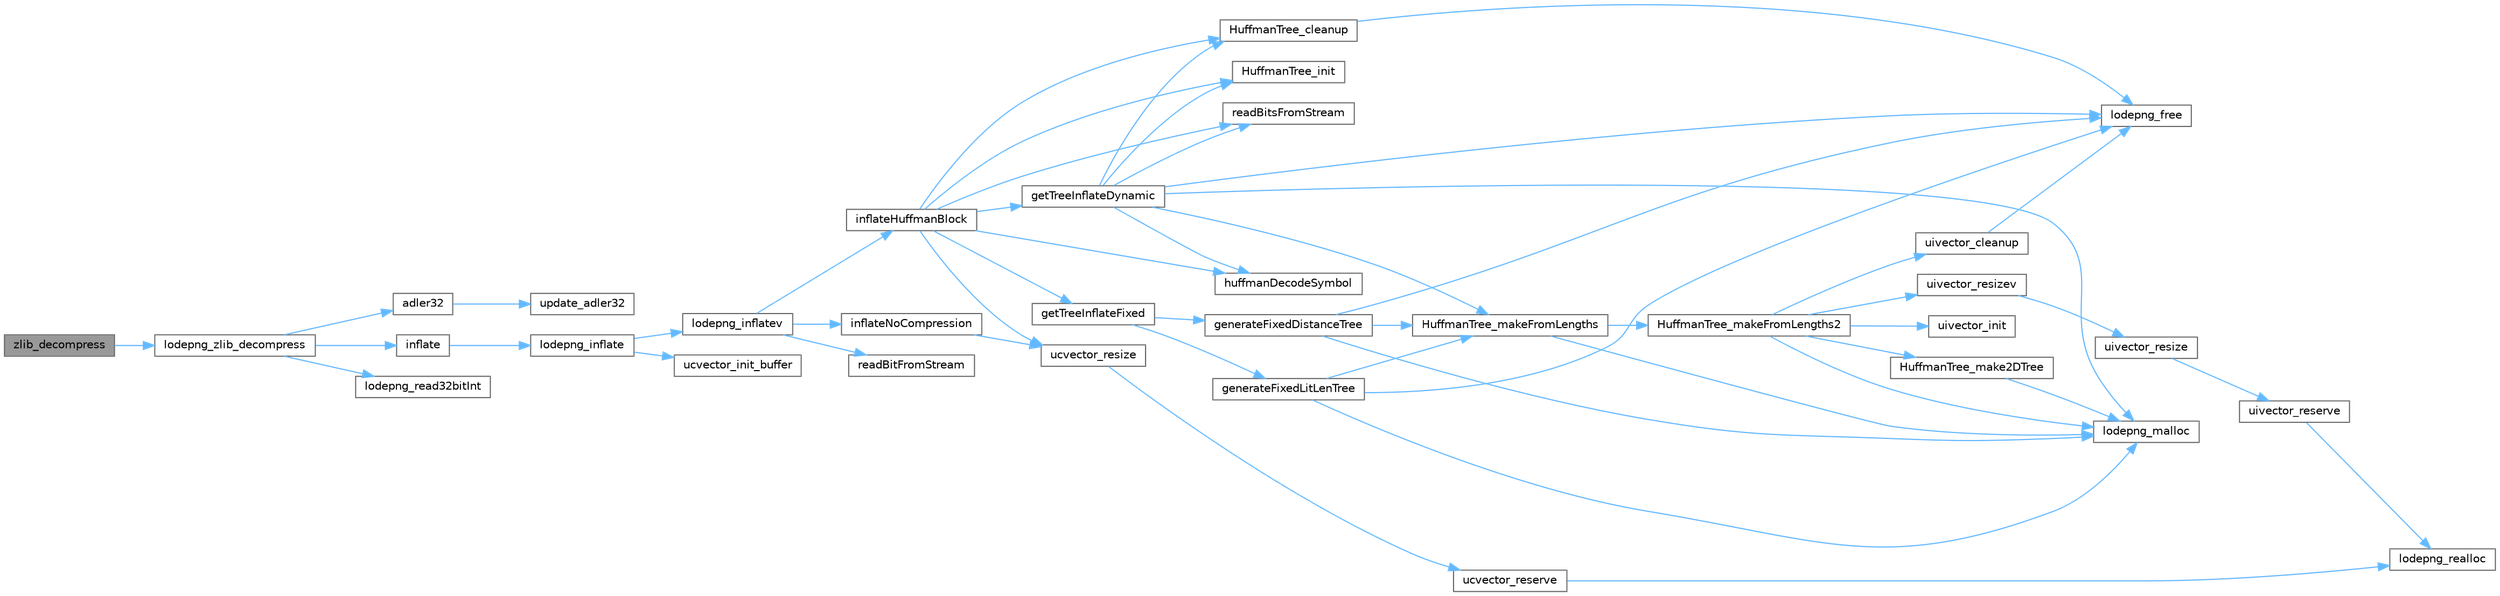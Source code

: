 digraph "zlib_decompress"
{
 // LATEX_PDF_SIZE
  bgcolor="transparent";
  edge [fontname=Helvetica,fontsize=10,labelfontname=Helvetica,labelfontsize=10];
  node [fontname=Helvetica,fontsize=10,shape=box,height=0.2,width=0.4];
  rankdir="LR";
  Node1 [id="Node000001",label="zlib_decompress",height=0.2,width=0.4,color="gray40", fillcolor="grey60", style="filled", fontcolor="black",tooltip=" "];
  Node1 -> Node2 [id="edge50_Node000001_Node000002",color="steelblue1",style="solid",tooltip=" "];
  Node2 [id="Node000002",label="lodepng_zlib_decompress",height=0.2,width=0.4,color="grey40", fillcolor="white", style="filled",URL="$lodepng_8cpp.html#ae66b9c1eeb9c44572bd381a94485e157",tooltip=" "];
  Node2 -> Node3 [id="edge51_Node000002_Node000003",color="steelblue1",style="solid",tooltip=" "];
  Node3 [id="Node000003",label="adler32",height=0.2,width=0.4,color="grey40", fillcolor="white", style="filled",URL="$lodepng_8cpp.html#aaff8570a8cd87fb288946c4465077c8d",tooltip=" "];
  Node3 -> Node4 [id="edge52_Node000003_Node000004",color="steelblue1",style="solid",tooltip=" "];
  Node4 [id="Node000004",label="update_adler32",height=0.2,width=0.4,color="grey40", fillcolor="white", style="filled",URL="$lodepng_8cpp.html#a6b8e3bf04ec5a378eabb8851728421dd",tooltip=" "];
  Node2 -> Node5 [id="edge53_Node000002_Node000005",color="steelblue1",style="solid",tooltip=" "];
  Node5 [id="Node000005",label="inflate",height=0.2,width=0.4,color="grey40", fillcolor="white", style="filled",URL="$lodepng_8cpp.html#a4fa266277c615d29050fa1f8fbbd04d3",tooltip=" "];
  Node5 -> Node6 [id="edge54_Node000005_Node000006",color="steelblue1",style="solid",tooltip=" "];
  Node6 [id="Node000006",label="lodepng_inflate",height=0.2,width=0.4,color="grey40", fillcolor="white", style="filled",URL="$lodepng_8cpp.html#a9c2f61923ad2ce3d47354923ba6df62d",tooltip=" "];
  Node6 -> Node7 [id="edge55_Node000006_Node000007",color="steelblue1",style="solid",tooltip=" "];
  Node7 [id="Node000007",label="lodepng_inflatev",height=0.2,width=0.4,color="grey40", fillcolor="white", style="filled",URL="$lodepng_8cpp.html#ab9bde96d8779ba938e3122c30f169c11",tooltip=" "];
  Node7 -> Node8 [id="edge56_Node000007_Node000008",color="steelblue1",style="solid",tooltip=" "];
  Node8 [id="Node000008",label="inflateHuffmanBlock",height=0.2,width=0.4,color="grey40", fillcolor="white", style="filled",URL="$lodepng_8cpp.html#a81bb15a46d4af11cbc78bb671971b099",tooltip=" "];
  Node8 -> Node9 [id="edge57_Node000008_Node000009",color="steelblue1",style="solid",tooltip=" "];
  Node9 [id="Node000009",label="getTreeInflateDynamic",height=0.2,width=0.4,color="grey40", fillcolor="white", style="filled",URL="$lodepng_8cpp.html#a83644e0bc7e164a26131b1b369907d3b",tooltip=" "];
  Node9 -> Node10 [id="edge58_Node000009_Node000010",color="steelblue1",style="solid",tooltip=" "];
  Node10 [id="Node000010",label="huffmanDecodeSymbol",height=0.2,width=0.4,color="grey40", fillcolor="white", style="filled",URL="$lodepng_8cpp.html#abf89fc00646f5514a9b1c4f69785e052",tooltip=" "];
  Node9 -> Node11 [id="edge59_Node000009_Node000011",color="steelblue1",style="solid",tooltip=" "];
  Node11 [id="Node000011",label="HuffmanTree_cleanup",height=0.2,width=0.4,color="grey40", fillcolor="white", style="filled",URL="$lodepng_8cpp.html#a3228e11a4562c70c9fb78931eb6eb44a",tooltip=" "];
  Node11 -> Node12 [id="edge60_Node000011_Node000012",color="steelblue1",style="solid",tooltip=" "];
  Node12 [id="Node000012",label="lodepng_free",height=0.2,width=0.4,color="grey40", fillcolor="white", style="filled",URL="$lodepng_8cpp.html#a5cabd4078527ba33b78791fac7e8b15c",tooltip=" "];
  Node9 -> Node13 [id="edge61_Node000009_Node000013",color="steelblue1",style="solid",tooltip=" "];
  Node13 [id="Node000013",label="HuffmanTree_init",height=0.2,width=0.4,color="grey40", fillcolor="white", style="filled",URL="$lodepng_8cpp.html#a37cb427b175e04defdc48569b76a375c",tooltip=" "];
  Node9 -> Node14 [id="edge62_Node000009_Node000014",color="steelblue1",style="solid",tooltip=" "];
  Node14 [id="Node000014",label="HuffmanTree_makeFromLengths",height=0.2,width=0.4,color="grey40", fillcolor="white", style="filled",URL="$lodepng_8cpp.html#aba97231d47c3cb5538a30bb0cd4be7e9",tooltip=" "];
  Node14 -> Node15 [id="edge63_Node000014_Node000015",color="steelblue1",style="solid",tooltip=" "];
  Node15 [id="Node000015",label="HuffmanTree_makeFromLengths2",height=0.2,width=0.4,color="grey40", fillcolor="white", style="filled",URL="$lodepng_8cpp.html#a6dd288bb82383b61cb04855b6a38680a",tooltip=" "];
  Node15 -> Node16 [id="edge64_Node000015_Node000016",color="steelblue1",style="solid",tooltip=" "];
  Node16 [id="Node000016",label="HuffmanTree_make2DTree",height=0.2,width=0.4,color="grey40", fillcolor="white", style="filled",URL="$lodepng_8cpp.html#aadc61a27e58bef1cc7722ea172bf58fd",tooltip=" "];
  Node16 -> Node17 [id="edge65_Node000016_Node000017",color="steelblue1",style="solid",tooltip=" "];
  Node17 [id="Node000017",label="lodepng_malloc",height=0.2,width=0.4,color="grey40", fillcolor="white", style="filled",URL="$lodepng_8cpp.html#a15c8edd4f42cb9696d8f837113af9d30",tooltip=" "];
  Node15 -> Node17 [id="edge66_Node000015_Node000017",color="steelblue1",style="solid",tooltip=" "];
  Node15 -> Node18 [id="edge67_Node000015_Node000018",color="steelblue1",style="solid",tooltip=" "];
  Node18 [id="Node000018",label="uivector_cleanup",height=0.2,width=0.4,color="grey40", fillcolor="white", style="filled",URL="$lodepng_8cpp.html#a58616079535e14a89a469632d078d336",tooltip=" "];
  Node18 -> Node12 [id="edge68_Node000018_Node000012",color="steelblue1",style="solid",tooltip=" "];
  Node15 -> Node19 [id="edge69_Node000015_Node000019",color="steelblue1",style="solid",tooltip=" "];
  Node19 [id="Node000019",label="uivector_init",height=0.2,width=0.4,color="grey40", fillcolor="white", style="filled",URL="$lodepng_8cpp.html#aa03164e774d0dea9886ccdbb3f591f49",tooltip=" "];
  Node15 -> Node20 [id="edge70_Node000015_Node000020",color="steelblue1",style="solid",tooltip=" "];
  Node20 [id="Node000020",label="uivector_resizev",height=0.2,width=0.4,color="grey40", fillcolor="white", style="filled",URL="$lodepng_8cpp.html#a2ceb381bbb52c2fc72946047b58ea11d",tooltip=" "];
  Node20 -> Node21 [id="edge71_Node000020_Node000021",color="steelblue1",style="solid",tooltip=" "];
  Node21 [id="Node000021",label="uivector_resize",height=0.2,width=0.4,color="grey40", fillcolor="white", style="filled",URL="$lodepng_8cpp.html#a348bbe51fbdd2881e2caabe468611a26",tooltip=" "];
  Node21 -> Node22 [id="edge72_Node000021_Node000022",color="steelblue1",style="solid",tooltip=" "];
  Node22 [id="Node000022",label="uivector_reserve",height=0.2,width=0.4,color="grey40", fillcolor="white", style="filled",URL="$lodepng_8cpp.html#a61adf65885d6d7d2ca17cc74c4878da2",tooltip=" "];
  Node22 -> Node23 [id="edge73_Node000022_Node000023",color="steelblue1",style="solid",tooltip=" "];
  Node23 [id="Node000023",label="lodepng_realloc",height=0.2,width=0.4,color="grey40", fillcolor="white", style="filled",URL="$lodepng_8cpp.html#ad7375c56c635fedd36932cf21b703162",tooltip=" "];
  Node14 -> Node17 [id="edge74_Node000014_Node000017",color="steelblue1",style="solid",tooltip=" "];
  Node9 -> Node12 [id="edge75_Node000009_Node000012",color="steelblue1",style="solid",tooltip=" "];
  Node9 -> Node17 [id="edge76_Node000009_Node000017",color="steelblue1",style="solid",tooltip=" "];
  Node9 -> Node24 [id="edge77_Node000009_Node000024",color="steelblue1",style="solid",tooltip=" "];
  Node24 [id="Node000024",label="readBitsFromStream",height=0.2,width=0.4,color="grey40", fillcolor="white", style="filled",URL="$lodepng_8cpp.html#aa7fbb9c4282b81dee9596cf334c7e719",tooltip=" "];
  Node8 -> Node25 [id="edge78_Node000008_Node000025",color="steelblue1",style="solid",tooltip=" "];
  Node25 [id="Node000025",label="getTreeInflateFixed",height=0.2,width=0.4,color="grey40", fillcolor="white", style="filled",URL="$lodepng_8cpp.html#abcd01b659a4a19a50aa61345cec2e89d",tooltip=" "];
  Node25 -> Node26 [id="edge79_Node000025_Node000026",color="steelblue1",style="solid",tooltip=" "];
  Node26 [id="Node000026",label="generateFixedDistanceTree",height=0.2,width=0.4,color="grey40", fillcolor="white", style="filled",URL="$lodepng_8cpp.html#afff6d2d37364f0329eba8b54c380b1ff",tooltip=" "];
  Node26 -> Node14 [id="edge80_Node000026_Node000014",color="steelblue1",style="solid",tooltip=" "];
  Node26 -> Node12 [id="edge81_Node000026_Node000012",color="steelblue1",style="solid",tooltip=" "];
  Node26 -> Node17 [id="edge82_Node000026_Node000017",color="steelblue1",style="solid",tooltip=" "];
  Node25 -> Node27 [id="edge83_Node000025_Node000027",color="steelblue1",style="solid",tooltip=" "];
  Node27 [id="Node000027",label="generateFixedLitLenTree",height=0.2,width=0.4,color="grey40", fillcolor="white", style="filled",URL="$lodepng_8cpp.html#ae061b285397842660d714272df841c39",tooltip=" "];
  Node27 -> Node14 [id="edge84_Node000027_Node000014",color="steelblue1",style="solid",tooltip=" "];
  Node27 -> Node12 [id="edge85_Node000027_Node000012",color="steelblue1",style="solid",tooltip=" "];
  Node27 -> Node17 [id="edge86_Node000027_Node000017",color="steelblue1",style="solid",tooltip=" "];
  Node8 -> Node10 [id="edge87_Node000008_Node000010",color="steelblue1",style="solid",tooltip=" "];
  Node8 -> Node11 [id="edge88_Node000008_Node000011",color="steelblue1",style="solid",tooltip=" "];
  Node8 -> Node13 [id="edge89_Node000008_Node000013",color="steelblue1",style="solid",tooltip=" "];
  Node8 -> Node24 [id="edge90_Node000008_Node000024",color="steelblue1",style="solid",tooltip=" "];
  Node8 -> Node28 [id="edge91_Node000008_Node000028",color="steelblue1",style="solid",tooltip=" "];
  Node28 [id="Node000028",label="ucvector_resize",height=0.2,width=0.4,color="grey40", fillcolor="white", style="filled",URL="$lodepng_8cpp.html#ae4e2da90ae4abb858852f211eb28d622",tooltip=" "];
  Node28 -> Node29 [id="edge92_Node000028_Node000029",color="steelblue1",style="solid",tooltip=" "];
  Node29 [id="Node000029",label="ucvector_reserve",height=0.2,width=0.4,color="grey40", fillcolor="white", style="filled",URL="$lodepng_8cpp.html#ac03e508691c2826ee4065627465ccb4a",tooltip=" "];
  Node29 -> Node23 [id="edge93_Node000029_Node000023",color="steelblue1",style="solid",tooltip=" "];
  Node7 -> Node30 [id="edge94_Node000007_Node000030",color="steelblue1",style="solid",tooltip=" "];
  Node30 [id="Node000030",label="inflateNoCompression",height=0.2,width=0.4,color="grey40", fillcolor="white", style="filled",URL="$lodepng_8cpp.html#ab38930a2237fe8c8d4ac9af09a95a04b",tooltip=" "];
  Node30 -> Node28 [id="edge95_Node000030_Node000028",color="steelblue1",style="solid",tooltip=" "];
  Node7 -> Node31 [id="edge96_Node000007_Node000031",color="steelblue1",style="solid",tooltip=" "];
  Node31 [id="Node000031",label="readBitFromStream",height=0.2,width=0.4,color="grey40", fillcolor="white", style="filled",URL="$lodepng_8cpp.html#a2f08dd6df293eb1fdfdd193892a699ed",tooltip=" "];
  Node6 -> Node32 [id="edge97_Node000006_Node000032",color="steelblue1",style="solid",tooltip=" "];
  Node32 [id="Node000032",label="ucvector_init_buffer",height=0.2,width=0.4,color="grey40", fillcolor="white", style="filled",URL="$lodepng_8cpp.html#a965dbd8125f0471f3e0d8206b4c91f22",tooltip=" "];
  Node2 -> Node33 [id="edge98_Node000002_Node000033",color="steelblue1",style="solid",tooltip=" "];
  Node33 [id="Node000033",label="lodepng_read32bitInt",height=0.2,width=0.4,color="grey40", fillcolor="white", style="filled",URL="$lodepng_8cpp.html#ae0cbc68bfc44dcf1f3186c076272113b",tooltip=" "];
}
